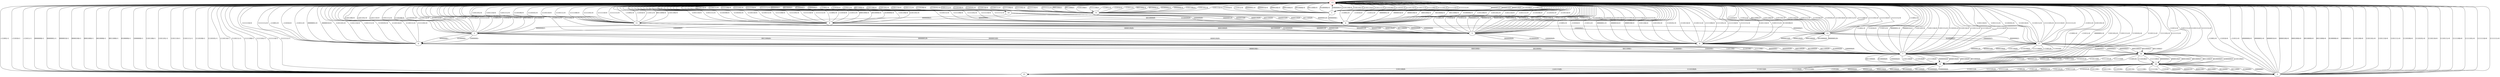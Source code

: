 digraph {
13 [color="red"]
0
1
2
3
4
5
6
7
8
9
10
11
12
14
15
16
17
18
13 -> 13 [label="--11001/-0"]
13 -> 13 [label="--11010/-0"]
13 -> 13 [label="--11011/-0"]
13 -> 10 [label="0000000/1-"]
13 -> 1 [label="0000001/1-"]
13 -> 1 [label="0000010/1-"]
13 -> 1 [label="0000100/1-"]
13 -> 8 [label="0001000/1-"]
13 -> 10 [label="0010000/1-"]
13 -> 8 [label="0011000/1-"]
13 -> 10 [label="0100000/1-"]
13 -> 10 [label="1000000/1-"]
13 -> 8 [label="1101100/1-"]
13 -> 13 [label="1101101/-0"]
13 -> 13 [label="1101110/-0"]
13 -> 13 [label="1101111/-0"]
13 -> 1 [label="1110100/1-"]
13 -> 13 [label="1110101/-0"]
13 -> 13 [label="1110110/-0"]
13 -> 13 [label="1110111/-0"]
13 -> 8 [label="1111100/1-"]
13 -> 13 [label="1111101/-0"]
13 -> 13 [label="1111110/-0"]
13 -> 13 [label="1111111/-0"]
0 -> 13 [label="--11001/-0"]
0 -> 13 [label="--11010/-0"]
0 -> 13 [label="--11011/-0"]
0 -> 7 [label="0000000/--"]
0 -> 13 [label="0000001/-0"]
0 -> 13 [label="0000010/-0"]
0 -> 7 [label="0000100/--"]
0 -> 7 [label="0001000/--"]
0 -> 7 [label="0010000/--"]
0 -> 7 [label="0011000/--"]
0 -> 7 [label="0100000/--"]
0 -> 7 [label="1000000/--"]
0 -> 7 [label="1101100/--"]
0 -> 13 [label="1101101/-0"]
0 -> 13 [label="1101110/-0"]
0 -> 13 [label="1101111/-0"]
0 -> 7 [label="1110100/--"]
0 -> 13 [label="1110101/-0"]
0 -> 13 [label="1110110/-0"]
0 -> 13 [label="1110111/-0"]
0 -> 7 [label="1111100/--"]
0 -> 13 [label="1111101/-0"]
0 -> 13 [label="1111110/-0"]
0 -> 13 [label="1111111/-0"]
1 -> 13 [label="--11001/-0"]
1 -> 13 [label="--11010/-0"]
1 -> 13 [label="--11011/-0"]
1 -> 4 [label="0000000/--"]
1 -> 13 [label="0000001/-0"]
1 -> 13 [label="0000010/-0"]
1 -> 13 [label="0000100/-0"]
1 -> 13 [label="0001000/-0"]
1 -> 13 [label="0010000/-0"]
1 -> 13 [label="0011000/-0"]
1 -> 13 [label="0100000/-0"]
1 -> 13 [label="1000000/-0"]
1 -> 13 [label="1101100/-0"]
1 -> 13 [label="1101101/-0"]
1 -> 13 [label="1101110/-0"]
1 -> 13 [label="1101111/-0"]
1 -> 13 [label="1110100/-0"]
1 -> 13 [label="1110101/-0"]
1 -> 13 [label="1110110/-0"]
1 -> 13 [label="1110111/-0"]
1 -> 13 [label="1111100/-0"]
1 -> 13 [label="1111101/-0"]
1 -> 13 [label="1111110/-0"]
1 -> 13 [label="1111111/-0"]
2 -> 13 [label="--11001/-0"]
2 -> 13 [label="--11010/-0"]
2 -> 13 [label="--11011/-0"]
2 -> 0 [label="0000000/--"]
2 -> 6 [label="0000001/0-"]
2 -> 6 [label="0000010/0-"]
2 -> 6 [label="0000100/0-"]
2 -> 13 [label="0001000/-0"]
2 -> 13 [label="0010000/-0"]
2 -> 6 [label="0011000/0-"]
2 -> 0 [label="0100000/--"]
2 -> 0 [label="1000000/--"]
2 -> 13 [label="1101100/-0"]
2 -> 13 [label="1101101/-0"]
2 -> 13 [label="1101110/-0"]
2 -> 13 [label="1101111/-0"]
2 -> 13 [label="1110100/-0"]
2 -> 13 [label="1110101/-0"]
2 -> 13 [label="1110110/-0"]
2 -> 13 [label="1110111/-0"]
2 -> 13 [label="1111100/-0"]
2 -> 13 [label="1111101/-0"]
2 -> 13 [label="1111110/-0"]
2 -> 13 [label="1111111/-0"]
3 -> 13 [label="--11001/-0"]
3 -> 13 [label="--11010/-0"]
3 -> 13 [label="--11011/-0"]
3 -> 13 [label="0000000/-0"]
3 -> 13 [label="0000001/-0"]
3 -> 13 [label="0000010/-0"]
3 -> 13 [label="0000100/-0"]
3 -> 13 [label="0001000/-0"]
3 -> 13 [label="0010000/-0"]
3 -> 13 [label="0011000/-0"]
3 -> 13 [label="0100000/-0"]
3 -> 13 [label="1000000/-0"]
3 -> 13 [label="1101100/-0"]
3 -> 13 [label="1101101/-0"]
3 -> 13 [label="1101110/-0"]
3 -> 13 [label="1101111/-0"]
3 -> 13 [label="1110100/-0"]
3 -> 13 [label="1110101/-0"]
3 -> 13 [label="1110110/-0"]
3 -> 13 [label="1110111/-0"]
3 -> 13 [label="1111100/-0"]
3 -> 13 [label="1111101/-0"]
3 -> 13 [label="1111110/-0"]
3 -> 13 [label="1111111/-0"]
4 -> 13 [label="--11001/-0"]
4 -> 13 [label="--11010/-0"]
4 -> 13 [label="--11011/-0"]
4 -> 5 [label="0000000/0-"]
4 -> 13 [label="0000001/-0"]
4 -> 13 [label="0000010/-0"]
4 -> 13 [label="0000100/-0"]
4 -> 13 [label="0001000/-0"]
4 -> 13 [label="0010000/-0"]
4 -> 13 [label="0011000/-0"]
4 -> 13 [label="0100000/-0"]
4 -> 5 [label="1000000/0-"]
4 -> 13 [label="1101100/-0"]
4 -> 13 [label="1101101/-0"]
4 -> 13 [label="1101110/-0"]
4 -> 13 [label="1101111/-0"]
4 -> 13 [label="1110100/-0"]
4 -> 13 [label="1110101/-0"]
4 -> 13 [label="1110110/-0"]
4 -> 13 [label="1110111/-0"]
4 -> 13 [label="1111100/-0"]
4 -> 13 [label="1111101/-0"]
4 -> 13 [label="1111110/-0"]
4 -> 13 [label="1111111/-0"]
5 -> 13 [label="--11001/-0"]
5 -> 13 [label="--11010/-0"]
5 -> 13 [label="--11011/-0"]
5 -> 6 [label="0000000/0-"]
5 -> 13 [label="0000001/-0"]
5 -> 13 [label="0000010/-0"]
5 -> 13 [label="0000100/-0"]
5 -> 13 [label="0001000/-0"]
5 -> 13 [label="0010000/-0"]
5 -> 13 [label="0011000/-0"]
5 -> 6 [label="0100000/0-"]
5 -> 6 [label="1000000/0-"]
5 -> 13 [label="1101100/-0"]
5 -> 13 [label="1101101/-0"]
5 -> 13 [label="1101110/-0"]
5 -> 13 [label="1101111/-0"]
5 -> 13 [label="1110100/-0"]
5 -> 13 [label="1110101/-0"]
5 -> 13 [label="1110110/-0"]
5 -> 13 [label="1110111/-0"]
5 -> 13 [label="1111100/-0"]
5 -> 13 [label="1111101/-0"]
5 -> 13 [label="1111110/-0"]
5 -> 13 [label="1111111/-0"]
6 -> 13 [label="--11001/-0"]
6 -> 13 [label="--11010/-0"]
6 -> 13 [label="--11011/-0"]
6 -> 7 [label="0000000/0-"]
6 -> 13 [label="0000001/-0"]
6 -> 13 [label="0000010/-0"]
6 -> 13 [label="0000100/-0"]
6 -> 7 [label="0001000/0-"]
6 -> 7 [label="0010000/0-"]
6 -> 7 [label="0011000/0-"]
6 -> 7 [label="0100000/0-"]
6 -> 7 [label="1000000/0-"]
6 -> 13 [label="1101100/-0"]
6 -> 13 [label="1101101/-0"]
6 -> 13 [label="1101110/-0"]
6 -> 13 [label="1101111/-0"]
6 -> 13 [label="1110100/-0"]
6 -> 13 [label="1110101/-0"]
6 -> 13 [label="1110110/-0"]
6 -> 13 [label="1110111/-0"]
6 -> 13 [label="1111100/-0"]
6 -> 13 [label="1111101/-0"]
6 -> 13 [label="1111110/-0"]
6 -> 13 [label="1111111/-0"]
7 -> 13 [label="--11001/-0"]
7 -> 13 [label="--11010/-0"]
7 -> 13 [label="--11011/-0"]
7 -> 14 [label="0000000/0-"]
7 -> 13 [label="0000001/-0"]
7 -> 13 [label="0000010/-0"]
7 -> 14 [label="0000100/0-"]
7 -> 14 [label="0001000/0-"]
7 -> 14 [label="0010000/0-"]
7 -> 14 [label="0011000/0-"]
7 -> 14 [label="0100000/0-"]
7 -> 14 [label="1000000/0-"]
7 -> 14 [label="1101100/0-"]
7 -> 13 [label="1101101/-0"]
7 -> 13 [label="1101110/-0"]
7 -> 13 [label="1101111/-0"]
7 -> 14 [label="1110100/0-"]
7 -> 13 [label="1110101/-0"]
7 -> 13 [label="1110110/-0"]
7 -> 13 [label="1110111/-0"]
7 -> 14 [label="1111100/0-"]
7 -> 13 [label="1111101/-0"]
7 -> 13 [label="1111110/-0"]
7 -> 13 [label="1111111/-0"]
8 -> 13 [label="--11001/-0"]
8 -> 13 [label="--11010/-0"]
8 -> 13 [label="--11011/-0"]
8 -> 9 [label="0000000/1-"]
8 -> 4 [label="0000001/0-"]
8 -> 4 [label="0000010/0-"]
8 -> 4 [label="0000100/0-"]
8 -> 13 [label="0001000/-0"]
8 -> 13 [label="0010000/-0"]
8 -> 4 [label="0011000/0-"]
8 -> 13 [label="0100000/-0"]
8 -> 13 [label="1000000/-0"]
8 -> 13 [label="1101100/-0"]
8 -> 13 [label="1101101/-0"]
8 -> 13 [label="1101110/-0"]
8 -> 13 [label="1101111/-0"]
8 -> 13 [label="1110100/-0"]
8 -> 13 [label="1110101/-0"]
8 -> 13 [label="1110110/-0"]
8 -> 13 [label="1110111/-0"]
8 -> 13 [label="1111100/-0"]
8 -> 13 [label="1111101/-0"]
8 -> 13 [label="1111110/-0"]
8 -> 13 [label="1111111/-0"]
9 -> 13 [label="--11001/-0"]
9 -> 13 [label="--11010/-0"]
9 -> 13 [label="--11011/-0"]
9 -> 2 [label="0000000/1-"]
9 -> 5 [label="0000001/0-"]
9 -> 5 [label="0000010/0-"]
9 -> 5 [label="0000100/0-"]
9 -> 13 [label="0001000/-0"]
9 -> 13 [label="0010000/-0"]
9 -> 5 [label="0011000/0-"]
9 -> 13 [label="0100000/-0"]
9 -> 2 [label="1000000/1-"]
9 -> 13 [label="1101100/-0"]
9 -> 13 [label="1101101/-0"]
9 -> 13 [label="1101110/-0"]
9 -> 13 [label="1101111/-0"]
9 -> 13 [label="1110100/-0"]
9 -> 13 [label="1110101/-0"]
9 -> 13 [label="1110110/-0"]
9 -> 13 [label="1110111/-0"]
9 -> 13 [label="1111100/-0"]
9 -> 13 [label="1111101/-0"]
9 -> 13 [label="1111110/-0"]
9 -> 13 [label="1111111/-0"]
10 -> 13 [label="--11001/-0"]
10 -> 13 [label="--11010/-0"]
10 -> 13 [label="--11011/-0"]
10 -> 11 [label="0000000/1-"]
10 -> 4 [label="0000001/0-"]
10 -> 4 [label="0000010/0-"]
10 -> 4 [label="0000100/0-"]
10 -> 4 [label="0001000/0-"]
10 -> 4 [label="0010000/0-"]
10 -> 13 [label="0011000/-0"]
10 -> 4 [label="0100000/0-"]
10 -> 4 [label="1000000/0-"]
10 -> 13 [label="1101100/-0"]
10 -> 13 [label="1101101/-0"]
10 -> 13 [label="1101110/-0"]
10 -> 13 [label="1101111/-0"]
10 -> 13 [label="1110100/-0"]
10 -> 13 [label="1110101/-0"]
10 -> 13 [label="1110110/-0"]
10 -> 13 [label="1110111/-0"]
10 -> 13 [label="1111100/-0"]
10 -> 13 [label="1111101/-0"]
10 -> 13 [label="1111110/-0"]
10 -> 13 [label="1111111/-0"]
11 -> 13 [label="--11001/-0"]
11 -> 13 [label="--11010/-0"]
11 -> 13 [label="--11011/-0"]
11 -> 12 [label="0000000/1-"]
11 -> 5 [label="0000001/0-"]
11 -> 5 [label="0000010/0-"]
11 -> 5 [label="0000100/0-"]
11 -> 5 [label="0001000/0-"]
11 -> 5 [label="0010000/0-"]
11 -> 13 [label="0011000/-0"]
11 -> 5 [label="0100000/0-"]
11 -> 12 [label="1000000/1-"]
11 -> 13 [label="1101100/-0"]
11 -> 13 [label="1101101/-0"]
11 -> 13 [label="1101110/-0"]
11 -> 13 [label="1101111/-0"]
11 -> 13 [label="1110100/-0"]
11 -> 13 [label="1110101/-0"]
11 -> 13 [label="1110110/-0"]
11 -> 13 [label="1110111/-0"]
11 -> 13 [label="1111100/-0"]
11 -> 13 [label="1111101/-0"]
11 -> 13 [label="1111110/-0"]
11 -> 13 [label="1111111/-0"]
12 -> 13 [label="--11001/-0"]
12 -> 13 [label="--11010/-0"]
12 -> 13 [label="--11011/-0"]
12 -> 17 [label="0000000/1-"]
12 -> 6 [label="0000001/0-"]
12 -> 6 [label="0000010/0-"]
12 -> 6 [label="0000100/0-"]
12 -> 6 [label="0001000/0-"]
12 -> 6 [label="0010000/0-"]
12 -> 13 [label="0011000/-0"]
12 -> 17 [label="0100000/1-"]
12 -> 17 [label="1000000/1-"]
12 -> 13 [label="1101100/-0"]
12 -> 13 [label="1101101/-0"]
12 -> 13 [label="1101110/-0"]
12 -> 13 [label="1101111/-0"]
12 -> 13 [label="1110100/-0"]
12 -> 13 [label="1110101/-0"]
12 -> 13 [label="1110110/-0"]
12 -> 13 [label="1110111/-0"]
12 -> 13 [label="1111100/-0"]
12 -> 13 [label="1111101/-0"]
12 -> 13 [label="1111110/-0"]
12 -> 13 [label="1111111/-0"]
14 -> 13 [label="--11001/-0"]
14 -> 15 [label="--11010/0-"]
14 -> 13 [label="--11011/-0"]
14 -> 15 [label="0000000/0-"]
14 -> 13 [label="0000001/-0"]
14 -> 15 [label="0000010/0-"]
14 -> 15 [label="0000100/0-"]
14 -> 15 [label="0001000/0-"]
14 -> 15 [label="0010000/0-"]
14 -> 15 [label="0011000/0-"]
14 -> 15 [label="0100000/0-"]
14 -> 15 [label="1000000/0-"]
14 -> 15 [label="1101100/0-"]
14 -> 13 [label="1101101/-0"]
14 -> 15 [label="1101110/0-"]
14 -> 13 [label="1101111/-0"]
14 -> 15 [label="1110100/0-"]
14 -> 13 [label="1110101/-0"]
14 -> 15 [label="1110110/0-"]
14 -> 13 [label="1110111/-0"]
14 -> 15 [label="1111100/0-"]
14 -> 13 [label="1111101/-0"]
14 -> 15 [label="1111110/0-"]
14 -> 13 [label="1111111/-0"]
15 -> 13 [label="--11001/-1"]
15 -> 13 [label="--11010/-1"]
15 -> 13 [label="--11011/-1"]
15 -> 13 [label="0000000/-1"]
15 -> 13 [label="0000001/-1"]
15 -> 13 [label="0000010/-1"]
15 -> 13 [label="0000100/-1"]
15 -> 13 [label="0001000/-1"]
15 -> 13 [label="0010000/-1"]
15 -> 13 [label="0011000/-1"]
15 -> 13 [label="0100000/-1"]
15 -> 13 [label="1000000/-1"]
15 -> 13 [label="1101100/-1"]
15 -> 13 [label="1101101/-1"]
15 -> 13 [label="1101110/-1"]
15 -> 13 [label="1101111/-1"]
15 -> 13 [label="1110100/-1"]
15 -> 13 [label="1110101/-1"]
15 -> 13 [label="1110110/-1"]
15 -> 13 [label="1110111/-1"]
15 -> 13 [label="1111100/-1"]
15 -> 13 [label="1111101/-1"]
15 -> 13 [label="1111110/-1"]
15 -> 13 [label="1111111/-1"]
16 -> 15 [label="--11001/0-"]
16 -> 3 [label="--11010/--"]
16 -> 15 [label="--11011/0-"]
16 -> 3 [label="0000000/--"]
16 -> 15 [label="0000001/0-"]
16 -> 3 [label="0000010/--"]
16 -> 3 [label="0000100/--"]
16 -> 3 [label="0001000/--"]
16 -> 3 [label="0010000/--"]
16 -> 3 [label="0011000/--"]
16 -> 3 [label="0100000/--"]
16 -> 3 [label="1000000/--"]
16 -> 3 [label="1101100/--"]
16 -> 15 [label="1101101/0-"]
16 -> 3 [label="1101110/--"]
16 -> 15 [label="1101111/0-"]
16 -> 3 [label="1110100/--"]
16 -> 15 [label="1110101/0-"]
16 -> 3 [label="1110110/--"]
16 -> 15 [label="1110111/0-"]
16 -> 3 [label="1111100/--"]
16 -> 15 [label="1111101/0-"]
16 -> 3 [label="1111110/--"]
16 -> 15 [label="1111111/0-"]
17 -> 7 [label="--11001/0-"]
17 -> 7 [label="--11010/0-"]
17 -> 13 [label="--11011/-0"]
17 -> 18 [label="0000000/1-"]
17 -> 7 [label="0000001/0-"]
17 -> 7 [label="0000010/0-"]
17 -> 7 [label="0000100/0-"]
17 -> 18 [label="0001000/1-"]
17 -> 18 [label="0010000/1-"]
17 -> 18 [label="0011000/1-"]
17 -> 18 [label="0100000/1-"]
17 -> 18 [label="1000000/1-"]
17 -> 7 [label="1101100/0-"]
17 -> 13 [label="1101101/-0"]
17 -> 13 [label="1101110/-0"]
17 -> 13 [label="1101111/-0"]
17 -> 7 [label="1110100/0-"]
17 -> 13 [label="1110101/-0"]
17 -> 13 [label="1110110/-0"]
17 -> 13 [label="1110111/-0"]
17 -> 7 [label="1111100/0-"]
17 -> 13 [label="1111101/-0"]
17 -> 13 [label="1111110/-0"]
17 -> 13 [label="1111111/-0"]
18 -> 14 [label="--11001/0-"]
18 -> 14 [label="--11010/0-"]
18 -> 13 [label="--11011/-0"]
18 -> 16 [label="0000000/1-"]
18 -> 14 [label="0000001/0-"]
18 -> 14 [label="0000010/0-"]
18 -> 16 [label="0000100/1-"]
18 -> 16 [label="0001000/1-"]
18 -> 16 [label="0010000/1-"]
18 -> 16 [label="0011000/1-"]
18 -> 16 [label="0100000/1-"]
18 -> 16 [label="1000000/1-"]
18 -> 16 [label="1101100/1-"]
18 -> 14 [label="1101101/0-"]
18 -> 14 [label="1101110/0-"]
18 -> 13 [label="1101111/-0"]
18 -> 16 [label="1110100/1-"]
18 -> 14 [label="1110101/0-"]
18 -> 14 [label="1110110/0-"]
18 -> 13 [label="1110111/-0"]
18 -> 16 [label="1111100/1-"]
18 -> 14 [label="1111101/0-"]
18 -> 14 [label="1111110/0-"]
18 -> 13 [label="1111111/-0"]
}
